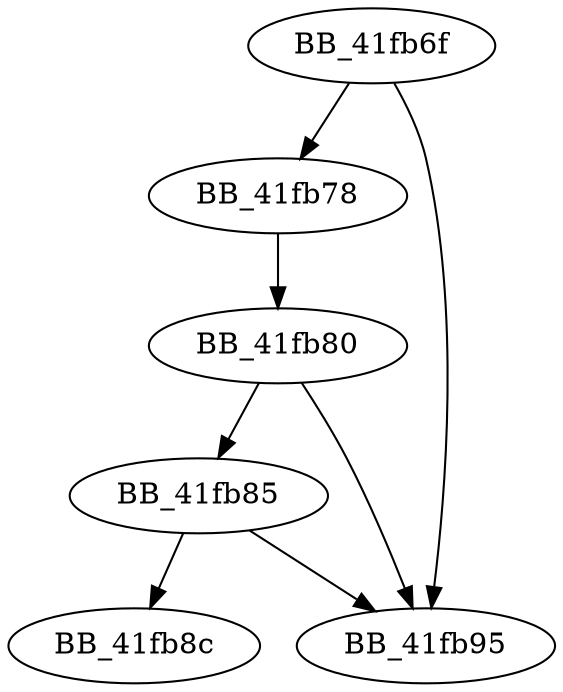 DiGraph ___crtDownlevelLocaleNameToLCID{
BB_41fb6f->BB_41fb78
BB_41fb6f->BB_41fb95
BB_41fb78->BB_41fb80
BB_41fb80->BB_41fb85
BB_41fb80->BB_41fb95
BB_41fb85->BB_41fb8c
BB_41fb85->BB_41fb95
}

